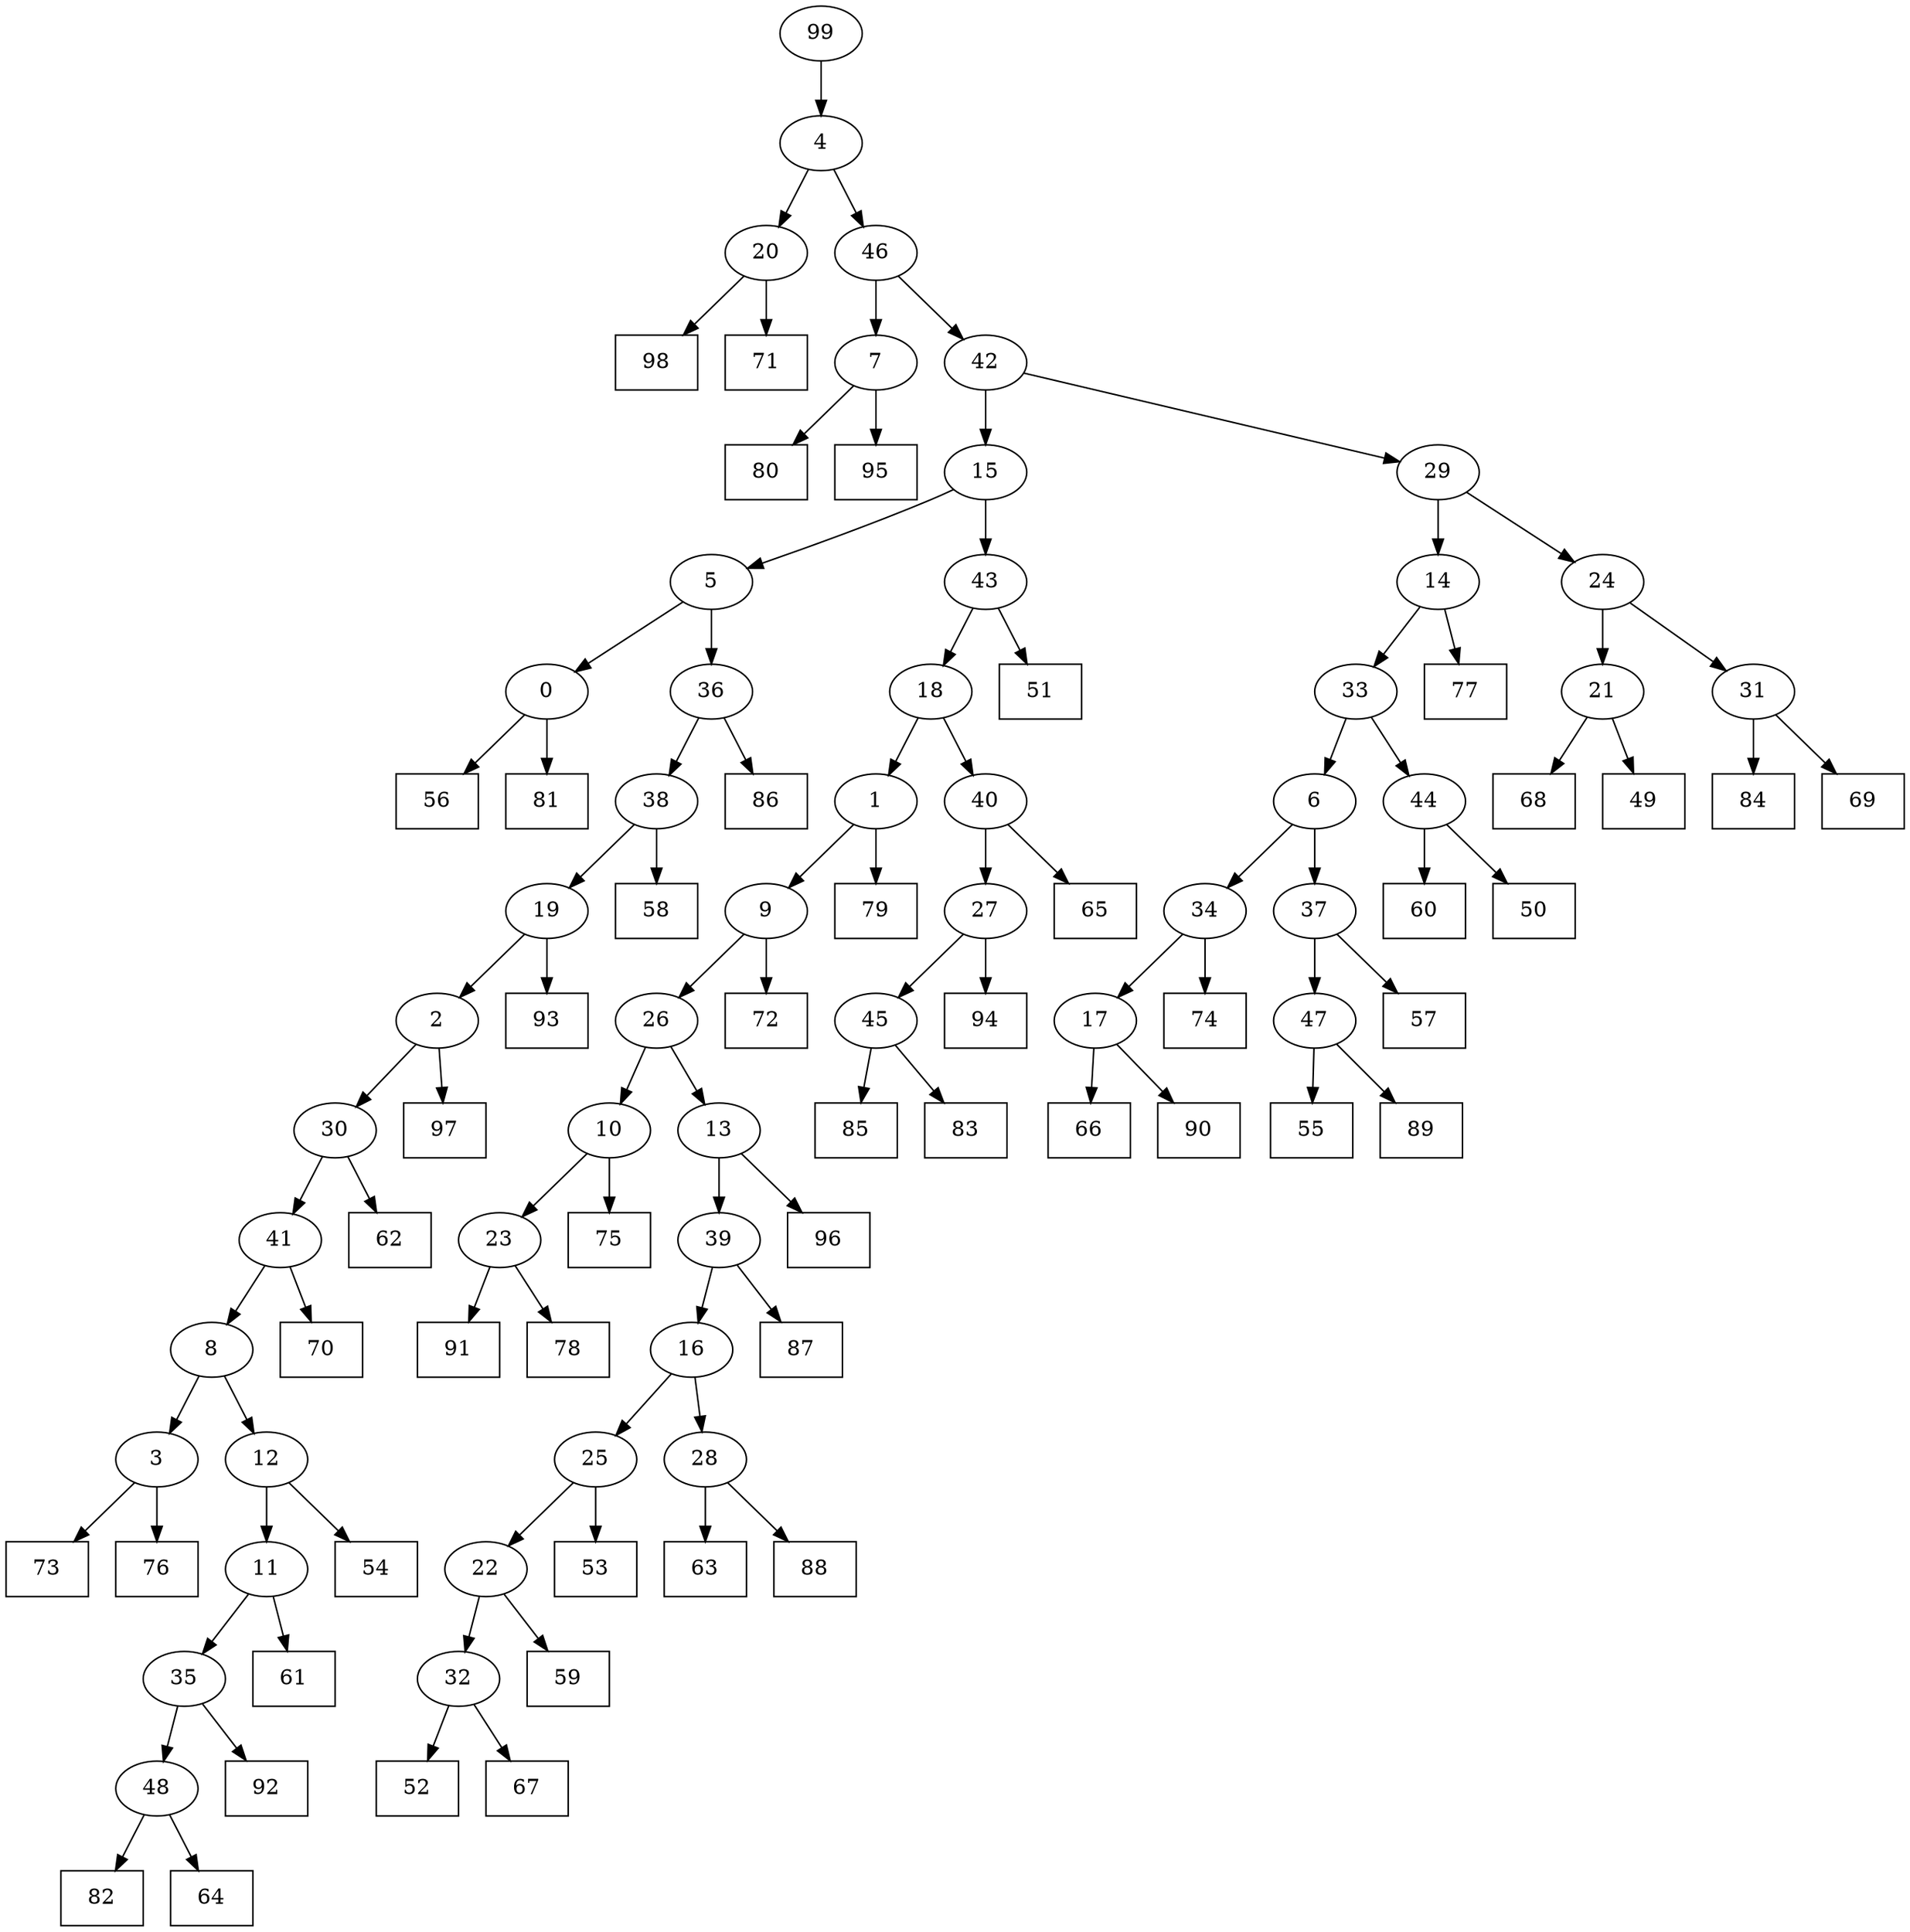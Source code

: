digraph G {
0[label="0"];
1[label="1"];
2[label="2"];
3[label="3"];
4[label="4"];
5[label="5"];
6[label="6"];
7[label="7"];
8[label="8"];
9[label="9"];
10[label="10"];
11[label="11"];
12[label="12"];
13[label="13"];
14[label="14"];
15[label="15"];
16[label="16"];
17[label="17"];
18[label="18"];
19[label="19"];
20[label="20"];
21[label="21"];
22[label="22"];
23[label="23"];
24[label="24"];
25[label="25"];
26[label="26"];
27[label="27"];
28[label="28"];
29[label="29"];
30[label="30"];
31[label="31"];
32[label="32"];
33[label="33"];
34[label="34"];
35[label="35"];
36[label="36"];
37[label="37"];
38[label="38"];
39[label="39"];
40[label="40"];
41[label="41"];
42[label="42"];
43[label="43"];
44[label="44"];
45[label="45"];
46[label="46"];
47[label="47"];
48[label="48"];
49[shape=box,label="56"];
50[shape=box,label="52"];
51[shape=box,label="75"];
52[shape=box,label="74"];
53[shape=box,label="84"];
54[shape=box,label="51"];
55[shape=box,label="68"];
56[shape=box,label="73"];
57[shape=box,label="60"];
58[shape=box,label="85"];
59[shape=box,label="66"];
60[shape=box,label="91"];
61[shape=box,label="49"];
62[shape=box,label="82"];
63[shape=box,label="81"];
64[shape=box,label="67"];
65[shape=box,label="80"];
66[shape=box,label="64"];
67[shape=box,label="95"];
68[shape=box,label="53"];
69[shape=box,label="72"];
70[shape=box,label="93"];
71[shape=box,label="70"];
72[shape=box,label="54"];
73[shape=box,label="50"];
74[shape=box,label="97"];
75[shape=box,label="86"];
76[shape=box,label="62"];
77[shape=box,label="92"];
78[shape=box,label="98"];
79[shape=box,label="76"];
80[shape=box,label="63"];
81[shape=box,label="94"];
82[shape=box,label="88"];
83[shape=box,label="65"];
84[shape=box,label="71"];
85[shape=box,label="79"];
86[shape=box,label="69"];
87[shape=box,label="55"];
88[shape=box,label="61"];
89[shape=box,label="87"];
90[shape=box,label="89"];
91[shape=box,label="78"];
92[shape=box,label="90"];
93[shape=box,label="96"];
94[shape=box,label="59"];
95[shape=box,label="57"];
96[shape=box,label="83"];
97[shape=box,label="77"];
98[shape=box,label="58"];
99[label="99"];
36->75 ;
31->86 ;
1->85 ;
3->56 ;
31->53 ;
24->31 ;
22->94 ;
47->87 ;
48->66 ;
45->58 ;
21->61 ;
23->60 ;
14->97 ;
17->59 ;
18->1 ;
32->64 ;
20->84 ;
42->29 ;
22->32 ;
32->50 ;
34->17 ;
17->92 ;
40->27 ;
35->77 ;
13->93 ;
27->45 ;
26->13 ;
13->39 ;
45->96 ;
9->69 ;
25->68 ;
4->20 ;
38->98 ;
7->65 ;
2->30 ;
10->23 ;
5->36 ;
21->55 ;
7->67 ;
20->78 ;
44->57 ;
33->6 ;
46->42 ;
29->24 ;
28->80 ;
46->7 ;
34->52 ;
39->89 ;
4->46 ;
19->2 ;
6->34 ;
48->62 ;
47->90 ;
29->14 ;
14->33 ;
15->5 ;
30->76 ;
18->40 ;
40->83 ;
23->91 ;
16->25 ;
25->22 ;
0->49 ;
38->19 ;
19->70 ;
99->4 ;
42->15 ;
3->79 ;
8->3 ;
33->44 ;
44->73 ;
8->12 ;
12->72 ;
39->16 ;
1->9 ;
9->26 ;
36->38 ;
37->47 ;
41->71 ;
27->81 ;
16->28 ;
28->82 ;
6->37 ;
15->43 ;
43->18 ;
37->95 ;
11->35 ;
35->48 ;
30->41 ;
41->8 ;
2->74 ;
26->10 ;
10->51 ;
24->21 ;
12->11 ;
11->88 ;
43->54 ;
5->0 ;
0->63 ;
}
